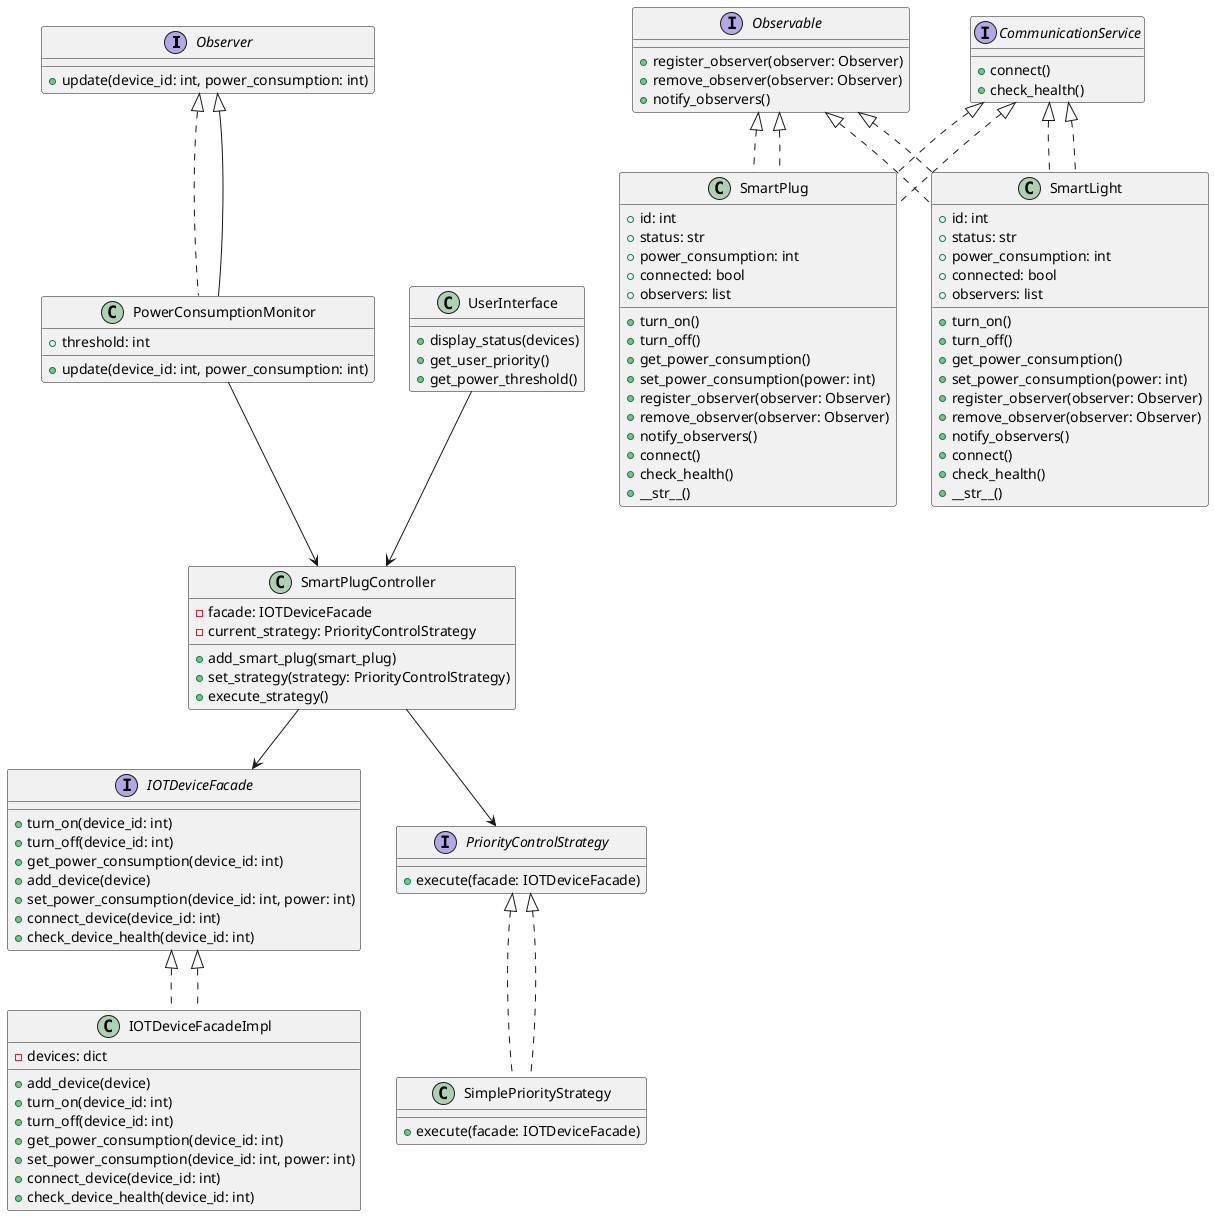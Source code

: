 @startuml Class design
interface Observer {
    +update(device_id: int, power_consumption: int)
}

interface Observable {
    +register_observer(observer: Observer)
    +remove_observer(observer: Observer)
    +notify_observers()
}

interface CommunicationService {
    +connect()
    +check_health()
}

class SmartPlug implements Observable, CommunicationService {
    +id: int
    +status: str
    +power_consumption: int
    +connected: bool
    +observers: list
    +turn_on()
    +turn_off()
    +get_power_consumption()
    +set_power_consumption(power: int)
    +register_observer(observer: Observer)
    +remove_observer(observer: Observer)
    +notify_observers()
    +connect()
    +check_health()
    +__str__()
}

class SmartLight implements Observable, CommunicationService {
    +id: int
    +status: str
    +power_consumption: int
    +connected: bool
    +observers: list
    +turn_on()
    +turn_off()
    +get_power_consumption()
    +set_power_consumption(power: int)
    +register_observer(observer: Observer)
    +remove_observer(observer: Observer)
    +notify_observers()
    +connect()
    +check_health()
    +__str__()
}

interface IOTDeviceFacade {
    +turn_on(device_id: int)
    +turn_off(device_id: int)
    +get_power_consumption(device_id: int)
    +add_device(device)
    +set_power_consumption(device_id: int, power: int)
    +connect_device(device_id: int)
    +check_device_health(device_id: int)
}

class IOTDeviceFacadeImpl implements IOTDeviceFacade {
    -devices: dict
    +add_device(device)
    +turn_on(device_id: int)
    +turn_off(device_id: int)
    +get_power_consumption(device_id: int)
    +set_power_consumption(device_id: int, power: int)
    +connect_device(device_id: int)
    +check_device_health(device_id: int)
}

class SmartPlugController {
    -facade: IOTDeviceFacade
    -current_strategy: PriorityControlStrategy
    +add_smart_plug(smart_plug)
    +set_strategy(strategy: PriorityControlStrategy)
    +execute_strategy()
}

interface PriorityControlStrategy {
    +execute(facade: IOTDeviceFacade)
}

class SimplePriorityStrategy implements PriorityControlStrategy {
    +execute(facade: IOTDeviceFacade)
}

class PowerConsumptionMonitor implements Observer {
    +threshold: int
    +update(device_id: int, power_consumption: int)
}

class UserInterface {
    +display_status(devices)
    +get_user_priority()
    +get_power_threshold()
}

Observer <|-- PowerConsumptionMonitor
Observable <|.. SmartPlug
Observable <|.. SmartLight
CommunicationService <|.. SmartPlug
CommunicationService <|.. SmartLight
IOTDeviceFacade <|.. IOTDeviceFacadeImpl
SmartPlugController --> IOTDeviceFacade
SmartPlugController --> PriorityControlStrategy
PriorityControlStrategy <|.. SimplePriorityStrategy
PowerConsumptionMonitor --> SmartPlugController
UserInterface --> SmartPlugController
@enduml
